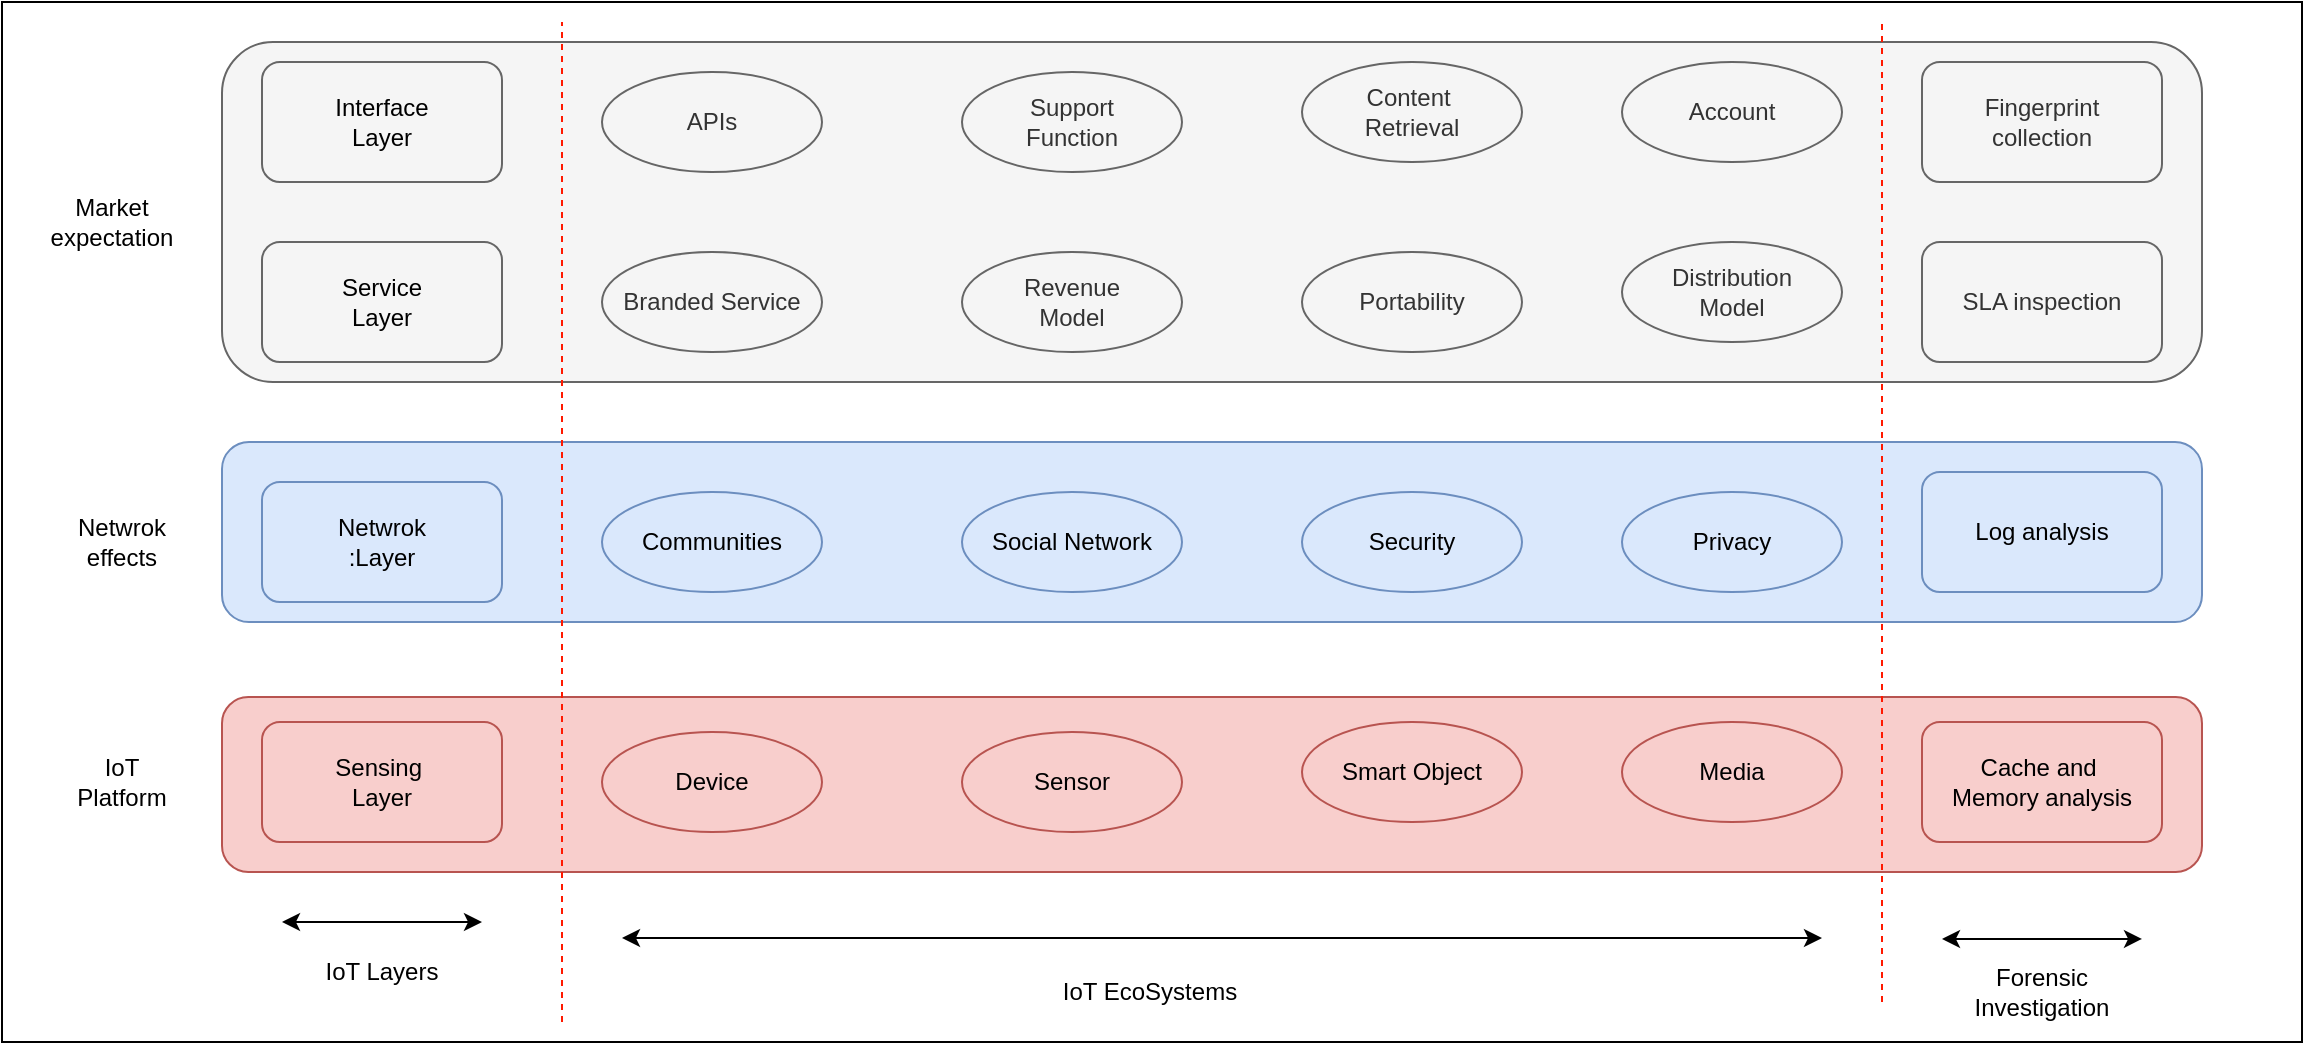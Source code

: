 <mxfile version="18.1.1" type="github">
  <diagram id="14gCk_Dh-1y7jk9HfsLA" name="Page-1">
    <mxGraphModel dx="1354" dy="702" grid="1" gridSize="10" guides="1" tooltips="1" connect="1" arrows="1" fold="1" page="1" pageScale="1" pageWidth="1169" pageHeight="827" math="0" shadow="0">
      <root>
        <mxCell id="0" />
        <mxCell id="1" parent="0" />
        <mxCell id="2UXybcQ8DE9rOv0QpNWA-46" value="" style="rounded=0;whiteSpace=wrap;html=1;" vertex="1" parent="1">
          <mxGeometry x="10" y="40" width="1150" height="520" as="geometry" />
        </mxCell>
        <mxCell id="2UXybcQ8DE9rOv0QpNWA-42" value="" style="rounded=1;whiteSpace=wrap;html=1;fillColor=#f5f5f5;strokeColor=#666666;fontColor=#333333;" vertex="1" parent="1">
          <mxGeometry x="120" y="60" width="990" height="170" as="geometry" />
        </mxCell>
        <mxCell id="2UXybcQ8DE9rOv0QpNWA-43" value="" style="rounded=1;whiteSpace=wrap;html=1;fillColor=#dae8fc;strokeColor=#6c8ebf;" vertex="1" parent="1">
          <mxGeometry x="120" y="260" width="990" height="90" as="geometry" />
        </mxCell>
        <mxCell id="2UXybcQ8DE9rOv0QpNWA-44" value="" style="rounded=1;whiteSpace=wrap;html=1;fillColor=#f8cecc;strokeColor=#b85450;" vertex="1" parent="1">
          <mxGeometry x="120" y="387.5" width="990" height="87.5" as="geometry" />
        </mxCell>
        <mxCell id="2UXybcQ8DE9rOv0QpNWA-1" value="Market&lt;br&gt;expectation" style="text;html=1;strokeColor=none;fillColor=none;align=center;verticalAlign=middle;whiteSpace=wrap;rounded=0;flipV=1;flipH=0;direction=west;" vertex="1" parent="1">
          <mxGeometry x="30" y="135" width="70" height="30" as="geometry" />
        </mxCell>
        <mxCell id="2UXybcQ8DE9rOv0QpNWA-2" value="Netwrok effects" style="text;html=1;strokeColor=none;fillColor=none;align=center;verticalAlign=middle;whiteSpace=wrap;rounded=0;flipV=1;flipH=0;direction=west;" vertex="1" parent="1">
          <mxGeometry x="40" y="295" width="60" height="30" as="geometry" />
        </mxCell>
        <mxCell id="2UXybcQ8DE9rOv0QpNWA-3" value="IoT&lt;br&gt;Platform" style="text;html=1;strokeColor=none;fillColor=none;align=center;verticalAlign=middle;whiteSpace=wrap;rounded=0;flipV=1;flipH=0;direction=west;" vertex="1" parent="1">
          <mxGeometry x="40" y="415" width="60" height="30" as="geometry" />
        </mxCell>
        <mxCell id="2UXybcQ8DE9rOv0QpNWA-4" value="" style="rounded=1;whiteSpace=wrap;html=1;flipV=1;flipH=0;direction=west;fillColor=#f5f5f5;fontColor=#333333;strokeColor=#666666;" vertex="1" parent="1">
          <mxGeometry x="140" y="70" width="120" height="60" as="geometry" />
        </mxCell>
        <mxCell id="2UXybcQ8DE9rOv0QpNWA-5" value="Interface&lt;br&gt;Layer" style="text;html=1;strokeColor=none;fillColor=none;align=center;verticalAlign=middle;whiteSpace=wrap;rounded=0;flipV=1;flipH=0;direction=west;" vertex="1" parent="1">
          <mxGeometry x="170" y="85" width="60" height="30" as="geometry" />
        </mxCell>
        <mxCell id="2UXybcQ8DE9rOv0QpNWA-6" value="APIs" style="ellipse;whiteSpace=wrap;html=1;flipV=1;flipH=0;direction=west;fillColor=#f5f5f5;fontColor=#333333;strokeColor=#666666;" vertex="1" parent="1">
          <mxGeometry x="310" y="75" width="110" height="50" as="geometry" />
        </mxCell>
        <mxCell id="2UXybcQ8DE9rOv0QpNWA-7" value="Support&lt;br&gt;Function" style="ellipse;whiteSpace=wrap;html=1;flipV=1;flipH=0;direction=west;fillColor=#f5f5f5;fontColor=#333333;strokeColor=#666666;" vertex="1" parent="1">
          <mxGeometry x="490" y="75" width="110" height="50" as="geometry" />
        </mxCell>
        <mxCell id="2UXybcQ8DE9rOv0QpNWA-9" value="Content&amp;nbsp;&lt;br&gt;Retrieval" style="ellipse;whiteSpace=wrap;html=1;flipV=1;flipH=0;direction=west;fillColor=#f5f5f5;fontColor=#333333;strokeColor=#666666;" vertex="1" parent="1">
          <mxGeometry x="660" y="70" width="110" height="50" as="geometry" />
        </mxCell>
        <mxCell id="2UXybcQ8DE9rOv0QpNWA-10" value="Account" style="ellipse;whiteSpace=wrap;html=1;flipV=1;flipH=0;direction=west;fillColor=#f5f5f5;fontColor=#333333;strokeColor=#666666;" vertex="1" parent="1">
          <mxGeometry x="820" y="70" width="110" height="50" as="geometry" />
        </mxCell>
        <mxCell id="2UXybcQ8DE9rOv0QpNWA-11" value="Fingerprint&lt;br&gt;collection" style="rounded=1;whiteSpace=wrap;html=1;fillColor=#f5f5f5;fontColor=#333333;strokeColor=#666666;" vertex="1" parent="1">
          <mxGeometry x="970" y="70" width="120" height="60" as="geometry" />
        </mxCell>
        <mxCell id="2UXybcQ8DE9rOv0QpNWA-12" value="SLA inspection" style="rounded=1;whiteSpace=wrap;html=1;fillColor=#f5f5f5;fontColor=#333333;strokeColor=#666666;" vertex="1" parent="1">
          <mxGeometry x="970" y="160" width="120" height="60" as="geometry" />
        </mxCell>
        <mxCell id="2UXybcQ8DE9rOv0QpNWA-13" value="Log analysis" style="rounded=1;whiteSpace=wrap;html=1;fillColor=#dae8fc;strokeColor=#6c8ebf;" vertex="1" parent="1">
          <mxGeometry x="970" y="275" width="120" height="60" as="geometry" />
        </mxCell>
        <mxCell id="2UXybcQ8DE9rOv0QpNWA-14" value="Cache and&amp;nbsp;&lt;br&gt;Memory analysis" style="rounded=1;whiteSpace=wrap;html=1;fillColor=#f8cecc;strokeColor=#b85450;" vertex="1" parent="1">
          <mxGeometry x="970" y="400" width="120" height="60" as="geometry" />
        </mxCell>
        <mxCell id="2UXybcQ8DE9rOv0QpNWA-15" value="Forensic&lt;br&gt;Investigation" style="text;html=1;strokeColor=none;fillColor=none;align=center;verticalAlign=middle;whiteSpace=wrap;rounded=0;" vertex="1" parent="1">
          <mxGeometry x="985" y="520" width="90" height="30" as="geometry" />
        </mxCell>
        <mxCell id="2UXybcQ8DE9rOv0QpNWA-16" value="IoT EcoSystems" style="text;html=1;strokeColor=none;fillColor=none;align=center;verticalAlign=middle;whiteSpace=wrap;rounded=0;" vertex="1" parent="1">
          <mxGeometry x="524" y="520" width="120" height="30" as="geometry" />
        </mxCell>
        <mxCell id="2UXybcQ8DE9rOv0QpNWA-17" value="" style="endArrow=none;dashed=1;html=1;rounded=0;strokeColor=#FF1900;" edge="1" parent="1">
          <mxGeometry width="50" height="50" relative="1" as="geometry">
            <mxPoint x="950" y="540" as="sourcePoint" />
            <mxPoint x="950" y="50" as="targetPoint" />
          </mxGeometry>
        </mxCell>
        <mxCell id="2UXybcQ8DE9rOv0QpNWA-18" value="" style="rounded=1;whiteSpace=wrap;html=1;flipV=1;flipH=0;direction=west;fillColor=#f5f5f5;fontColor=#333333;strokeColor=#666666;" vertex="1" parent="1">
          <mxGeometry x="140" y="160" width="120" height="60" as="geometry" />
        </mxCell>
        <mxCell id="2UXybcQ8DE9rOv0QpNWA-19" value="Service&lt;br&gt;Layer" style="text;html=1;strokeColor=none;fillColor=none;align=center;verticalAlign=middle;whiteSpace=wrap;rounded=0;flipV=1;flipH=0;direction=west;" vertex="1" parent="1">
          <mxGeometry x="170" y="175" width="60" height="30" as="geometry" />
        </mxCell>
        <mxCell id="2UXybcQ8DE9rOv0QpNWA-20" value="Branded Service" style="ellipse;whiteSpace=wrap;html=1;flipV=1;flipH=0;direction=west;fillColor=#f5f5f5;fontColor=#333333;strokeColor=#666666;" vertex="1" parent="1">
          <mxGeometry x="310" y="165" width="110" height="50" as="geometry" />
        </mxCell>
        <mxCell id="2UXybcQ8DE9rOv0QpNWA-21" value="Revenue&lt;br&gt;Model" style="ellipse;whiteSpace=wrap;html=1;flipV=1;flipH=0;direction=west;fillColor=#f5f5f5;fontColor=#333333;strokeColor=#666666;" vertex="1" parent="1">
          <mxGeometry x="490" y="165" width="110" height="50" as="geometry" />
        </mxCell>
        <mxCell id="2UXybcQ8DE9rOv0QpNWA-22" value="Portability" style="ellipse;whiteSpace=wrap;html=1;flipV=1;flipH=0;direction=west;fillColor=#f5f5f5;fontColor=#333333;strokeColor=#666666;" vertex="1" parent="1">
          <mxGeometry x="660" y="165" width="110" height="50" as="geometry" />
        </mxCell>
        <mxCell id="2UXybcQ8DE9rOv0QpNWA-23" value="Distribution&lt;br&gt;Model" style="ellipse;whiteSpace=wrap;html=1;flipV=1;flipH=0;direction=west;fillColor=#f5f5f5;fontColor=#333333;strokeColor=#666666;" vertex="1" parent="1">
          <mxGeometry x="820" y="160" width="110" height="50" as="geometry" />
        </mxCell>
        <mxCell id="2UXybcQ8DE9rOv0QpNWA-24" value="" style="rounded=1;whiteSpace=wrap;html=1;flipV=1;flipH=0;direction=west;fillColor=#dae8fc;strokeColor=#6c8ebf;" vertex="1" parent="1">
          <mxGeometry x="140" y="280" width="120" height="60" as="geometry" />
        </mxCell>
        <mxCell id="2UXybcQ8DE9rOv0QpNWA-25" value="Netwrok&lt;br&gt;:Layer" style="text;html=1;strokeColor=none;fillColor=none;align=center;verticalAlign=middle;whiteSpace=wrap;rounded=0;flipV=1;flipH=0;direction=west;" vertex="1" parent="1">
          <mxGeometry x="170" y="295" width="60" height="30" as="geometry" />
        </mxCell>
        <mxCell id="2UXybcQ8DE9rOv0QpNWA-26" value="Communities" style="ellipse;whiteSpace=wrap;html=1;flipV=1;flipH=0;direction=west;fillColor=#dae8fc;strokeColor=#6c8ebf;" vertex="1" parent="1">
          <mxGeometry x="310" y="285" width="110" height="50" as="geometry" />
        </mxCell>
        <mxCell id="2UXybcQ8DE9rOv0QpNWA-27" value="Social Network" style="ellipse;whiteSpace=wrap;html=1;flipV=1;flipH=0;direction=west;fillColor=#dae8fc;strokeColor=#6c8ebf;" vertex="1" parent="1">
          <mxGeometry x="490" y="285" width="110" height="50" as="geometry" />
        </mxCell>
        <mxCell id="2UXybcQ8DE9rOv0QpNWA-28" value="Security" style="ellipse;whiteSpace=wrap;html=1;flipV=1;flipH=0;direction=west;fillColor=#dae8fc;strokeColor=#6c8ebf;" vertex="1" parent="1">
          <mxGeometry x="660" y="285" width="110" height="50" as="geometry" />
        </mxCell>
        <mxCell id="2UXybcQ8DE9rOv0QpNWA-29" value="Privacy" style="ellipse;whiteSpace=wrap;html=1;flipV=1;flipH=0;direction=west;fillColor=#dae8fc;strokeColor=#6c8ebf;" vertex="1" parent="1">
          <mxGeometry x="820" y="285" width="110" height="50" as="geometry" />
        </mxCell>
        <mxCell id="2UXybcQ8DE9rOv0QpNWA-30" value="" style="rounded=1;whiteSpace=wrap;html=1;flipV=1;flipH=0;direction=west;fillColor=#f8cecc;strokeColor=#b85450;" vertex="1" parent="1">
          <mxGeometry x="140" y="400" width="120" height="60" as="geometry" />
        </mxCell>
        <mxCell id="2UXybcQ8DE9rOv0QpNWA-31" value="Sensing&amp;nbsp;&lt;br&gt;Layer" style="text;html=1;align=center;verticalAlign=middle;whiteSpace=wrap;rounded=0;flipV=1;flipH=0;direction=west;" vertex="1" parent="1">
          <mxGeometry x="170" y="415" width="60" height="30" as="geometry" />
        </mxCell>
        <mxCell id="2UXybcQ8DE9rOv0QpNWA-32" value="Device" style="ellipse;whiteSpace=wrap;html=1;flipV=1;flipH=0;direction=west;fillColor=#f8cecc;strokeColor=#b85450;" vertex="1" parent="1">
          <mxGeometry x="310" y="405" width="110" height="50" as="geometry" />
        </mxCell>
        <mxCell id="2UXybcQ8DE9rOv0QpNWA-33" value="Sensor" style="ellipse;whiteSpace=wrap;html=1;flipV=1;flipH=0;direction=west;fillColor=#f8cecc;strokeColor=#b85450;" vertex="1" parent="1">
          <mxGeometry x="490" y="405" width="110" height="50" as="geometry" />
        </mxCell>
        <mxCell id="2UXybcQ8DE9rOv0QpNWA-34" value="Smart Object" style="ellipse;whiteSpace=wrap;html=1;flipV=1;flipH=0;direction=west;fillColor=#f8cecc;strokeColor=#b85450;" vertex="1" parent="1">
          <mxGeometry x="660" y="400" width="110" height="50" as="geometry" />
        </mxCell>
        <mxCell id="2UXybcQ8DE9rOv0QpNWA-35" value="Media" style="ellipse;whiteSpace=wrap;html=1;flipV=1;flipH=0;direction=west;fillColor=#f8cecc;strokeColor=#b85450;" vertex="1" parent="1">
          <mxGeometry x="820" y="400" width="110" height="50" as="geometry" />
        </mxCell>
        <mxCell id="2UXybcQ8DE9rOv0QpNWA-36" value="IoT Layers" style="text;html=1;strokeColor=none;fillColor=none;align=center;verticalAlign=middle;whiteSpace=wrap;rounded=0;" vertex="1" parent="1">
          <mxGeometry x="140" y="510" width="120" height="30" as="geometry" />
        </mxCell>
        <mxCell id="2UXybcQ8DE9rOv0QpNWA-37" value="" style="endArrow=none;dashed=1;html=1;rounded=0;fillColor=#f8cecc;strokeColor=#FF1900;" edge="1" parent="1">
          <mxGeometry width="50" height="50" relative="1" as="geometry">
            <mxPoint x="290" y="550" as="sourcePoint" />
            <mxPoint x="290" y="50" as="targetPoint" />
          </mxGeometry>
        </mxCell>
        <mxCell id="2UXybcQ8DE9rOv0QpNWA-38" value="" style="endArrow=classic;startArrow=classic;html=1;rounded=0;" edge="1" parent="1">
          <mxGeometry width="50" height="50" relative="1" as="geometry">
            <mxPoint x="150" y="500" as="sourcePoint" />
            <mxPoint x="250" y="500" as="targetPoint" />
          </mxGeometry>
        </mxCell>
        <mxCell id="2UXybcQ8DE9rOv0QpNWA-39" value="" style="endArrow=classic;startArrow=classic;html=1;rounded=0;" edge="1" parent="1">
          <mxGeometry width="50" height="50" relative="1" as="geometry">
            <mxPoint x="320" y="508" as="sourcePoint" />
            <mxPoint x="920" y="508" as="targetPoint" />
          </mxGeometry>
        </mxCell>
        <mxCell id="2UXybcQ8DE9rOv0QpNWA-40" value="" style="endArrow=classic;startArrow=classic;html=1;rounded=0;" edge="1" parent="1">
          <mxGeometry width="50" height="50" relative="1" as="geometry">
            <mxPoint x="980" y="508.46" as="sourcePoint" />
            <mxPoint x="1080" y="508.46" as="targetPoint" />
          </mxGeometry>
        </mxCell>
      </root>
    </mxGraphModel>
  </diagram>
</mxfile>

